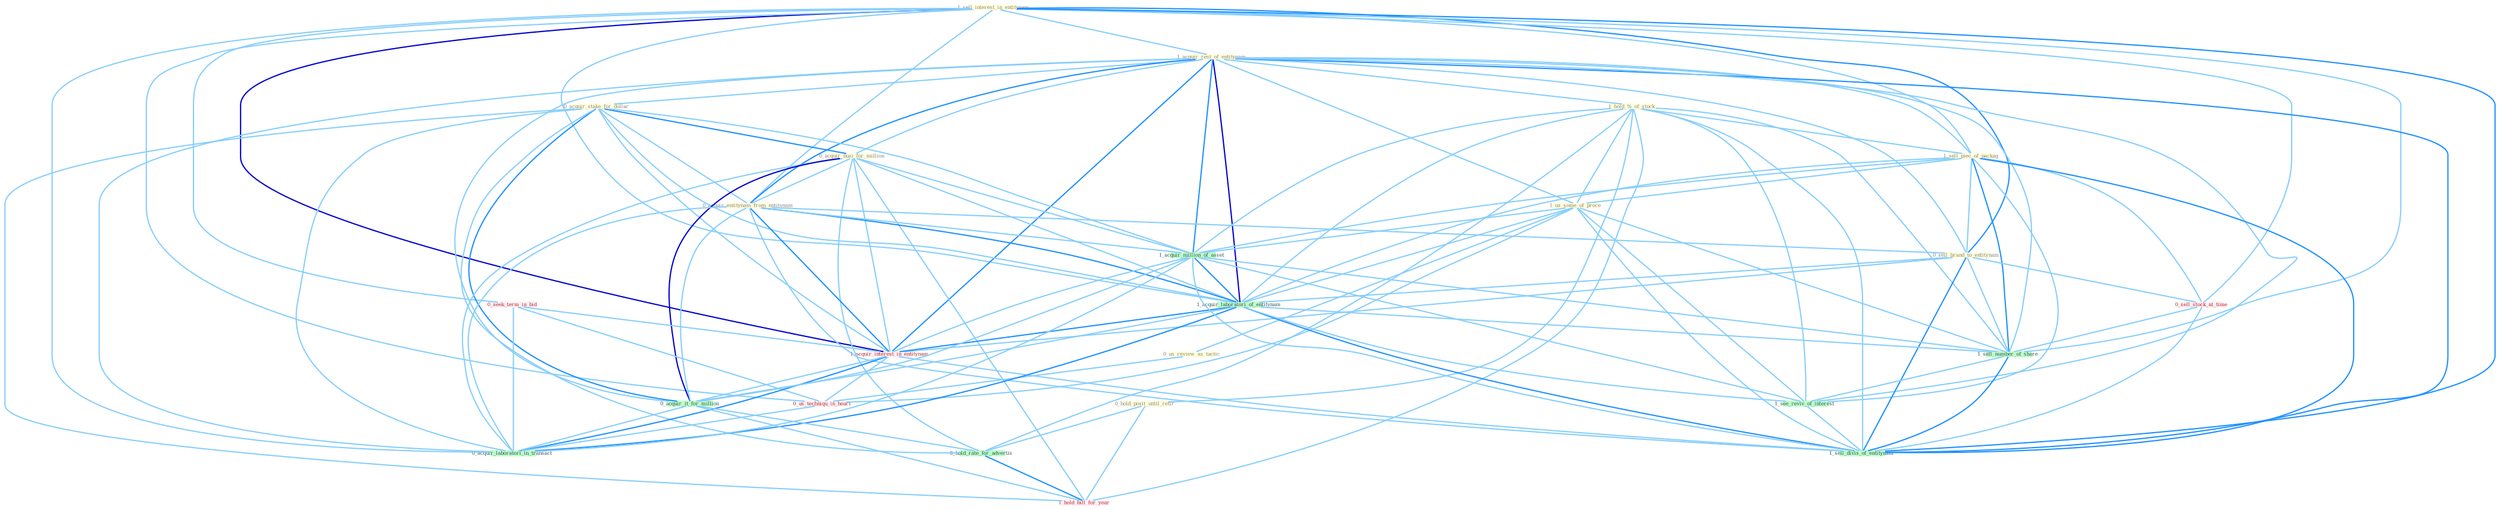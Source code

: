 Graph G{ 
    node
    [shape=polygon,style=filled,width=.5,height=.06,color="#BDFCC9",fixedsize=true,fontsize=4,
    fontcolor="#2f4f4f"];
    {node
    [color="#ffffe0", fontcolor="#8b7d6b"] "1_sell_interest_in_entitynam " "1_acquir_rest_of_entitynam " "0_acquir_stake_for_dollar " "0_acquir_busi_for_million " "0_acquir_entitynam_from_entitynam " "1_hold_%_of_stock " "0_hold_posit_until_retir " "1_sell_piec_of_packag " "0_sell_brand_to_entitynam " "1_us_some_of_proce " "0_us_review_as_tactic "}
{node [color="#fff0f5", fontcolor="#b22222"] "0_seek_term_in_bid " "1_acquir_interest_in_entitynam " "0_us_techniqu_in_heart " "0_sell_stock_at_time " "1_hold_bill_for_year "}
edge [color="#B0E2FF"];

	"1_sell_interest_in_entitynam " -- "1_acquir_rest_of_entitynam " [w="1", color="#87cefa" ];
	"1_sell_interest_in_entitynam " -- "0_acquir_entitynam_from_entitynam " [w="1", color="#87cefa" ];
	"1_sell_interest_in_entitynam " -- "1_sell_piec_of_packag " [w="1", color="#87cefa" ];
	"1_sell_interest_in_entitynam " -- "0_sell_brand_to_entitynam " [w="2", color="#1e90ff" , len=0.8];
	"1_sell_interest_in_entitynam " -- "1_acquir_laboratori_of_entitynam " [w="1", color="#87cefa" ];
	"1_sell_interest_in_entitynam " -- "0_seek_term_in_bid " [w="1", color="#87cefa" ];
	"1_sell_interest_in_entitynam " -- "1_acquir_interest_in_entitynam " [w="3", color="#0000cd" , len=0.6];
	"1_sell_interest_in_entitynam " -- "0_us_techniqu_in_heart " [w="1", color="#87cefa" ];
	"1_sell_interest_in_entitynam " -- "0_acquir_laboratori_in_transact " [w="1", color="#87cefa" ];
	"1_sell_interest_in_entitynam " -- "0_sell_stock_at_time " [w="1", color="#87cefa" ];
	"1_sell_interest_in_entitynam " -- "1_sell_number_of_share " [w="1", color="#87cefa" ];
	"1_sell_interest_in_entitynam " -- "1_sell_divis_of_entitynam " [w="2", color="#1e90ff" , len=0.8];
	"1_acquir_rest_of_entitynam " -- "0_acquir_stake_for_dollar " [w="1", color="#87cefa" ];
	"1_acquir_rest_of_entitynam " -- "0_acquir_busi_for_million " [w="1", color="#87cefa" ];
	"1_acquir_rest_of_entitynam " -- "0_acquir_entitynam_from_entitynam " [w="2", color="#1e90ff" , len=0.8];
	"1_acquir_rest_of_entitynam " -- "1_hold_%_of_stock " [w="1", color="#87cefa" ];
	"1_acquir_rest_of_entitynam " -- "1_sell_piec_of_packag " [w="1", color="#87cefa" ];
	"1_acquir_rest_of_entitynam " -- "0_sell_brand_to_entitynam " [w="1", color="#87cefa" ];
	"1_acquir_rest_of_entitynam " -- "1_us_some_of_proce " [w="1", color="#87cefa" ];
	"1_acquir_rest_of_entitynam " -- "1_acquir_million_of_asset " [w="2", color="#1e90ff" , len=0.8];
	"1_acquir_rest_of_entitynam " -- "1_acquir_laboratori_of_entitynam " [w="3", color="#0000cd" , len=0.6];
	"1_acquir_rest_of_entitynam " -- "1_acquir_interest_in_entitynam " [w="2", color="#1e90ff" , len=0.8];
	"1_acquir_rest_of_entitynam " -- "0_acquir_it_for_million " [w="1", color="#87cefa" ];
	"1_acquir_rest_of_entitynam " -- "0_acquir_laboratori_in_transact " [w="1", color="#87cefa" ];
	"1_acquir_rest_of_entitynam " -- "1_sell_number_of_share " [w="1", color="#87cefa" ];
	"1_acquir_rest_of_entitynam " -- "1_see_reviv_of_interest " [w="1", color="#87cefa" ];
	"1_acquir_rest_of_entitynam " -- "1_sell_divis_of_entitynam " [w="2", color="#1e90ff" , len=0.8];
	"0_acquir_stake_for_dollar " -- "0_acquir_busi_for_million " [w="2", color="#1e90ff" , len=0.8];
	"0_acquir_stake_for_dollar " -- "0_acquir_entitynam_from_entitynam " [w="1", color="#87cefa" ];
	"0_acquir_stake_for_dollar " -- "1_acquir_million_of_asset " [w="1", color="#87cefa" ];
	"0_acquir_stake_for_dollar " -- "1_acquir_laboratori_of_entitynam " [w="1", color="#87cefa" ];
	"0_acquir_stake_for_dollar " -- "1_acquir_interest_in_entitynam " [w="1", color="#87cefa" ];
	"0_acquir_stake_for_dollar " -- "0_acquir_it_for_million " [w="2", color="#1e90ff" , len=0.8];
	"0_acquir_stake_for_dollar " -- "0_hold_rate_for_advertis " [w="1", color="#87cefa" ];
	"0_acquir_stake_for_dollar " -- "0_acquir_laboratori_in_transact " [w="1", color="#87cefa" ];
	"0_acquir_stake_for_dollar " -- "1_hold_bill_for_year " [w="1", color="#87cefa" ];
	"0_acquir_busi_for_million " -- "0_acquir_entitynam_from_entitynam " [w="1", color="#87cefa" ];
	"0_acquir_busi_for_million " -- "1_acquir_million_of_asset " [w="1", color="#87cefa" ];
	"0_acquir_busi_for_million " -- "1_acquir_laboratori_of_entitynam " [w="1", color="#87cefa" ];
	"0_acquir_busi_for_million " -- "1_acquir_interest_in_entitynam " [w="1", color="#87cefa" ];
	"0_acquir_busi_for_million " -- "0_acquir_it_for_million " [w="3", color="#0000cd" , len=0.6];
	"0_acquir_busi_for_million " -- "0_hold_rate_for_advertis " [w="1", color="#87cefa" ];
	"0_acquir_busi_for_million " -- "0_acquir_laboratori_in_transact " [w="1", color="#87cefa" ];
	"0_acquir_busi_for_million " -- "1_hold_bill_for_year " [w="1", color="#87cefa" ];
	"0_acquir_entitynam_from_entitynam " -- "0_sell_brand_to_entitynam " [w="1", color="#87cefa" ];
	"0_acquir_entitynam_from_entitynam " -- "1_acquir_million_of_asset " [w="1", color="#87cefa" ];
	"0_acquir_entitynam_from_entitynam " -- "1_acquir_laboratori_of_entitynam " [w="2", color="#1e90ff" , len=0.8];
	"0_acquir_entitynam_from_entitynam " -- "1_acquir_interest_in_entitynam " [w="2", color="#1e90ff" , len=0.8];
	"0_acquir_entitynam_from_entitynam " -- "0_acquir_it_for_million " [w="1", color="#87cefa" ];
	"0_acquir_entitynam_from_entitynam " -- "0_acquir_laboratori_in_transact " [w="1", color="#87cefa" ];
	"0_acquir_entitynam_from_entitynam " -- "1_sell_divis_of_entitynam " [w="1", color="#87cefa" ];
	"1_hold_%_of_stock " -- "0_hold_posit_until_retir " [w="1", color="#87cefa" ];
	"1_hold_%_of_stock " -- "1_sell_piec_of_packag " [w="1", color="#87cefa" ];
	"1_hold_%_of_stock " -- "1_us_some_of_proce " [w="1", color="#87cefa" ];
	"1_hold_%_of_stock " -- "1_acquir_million_of_asset " [w="1", color="#87cefa" ];
	"1_hold_%_of_stock " -- "1_acquir_laboratori_of_entitynam " [w="1", color="#87cefa" ];
	"1_hold_%_of_stock " -- "0_hold_rate_for_advertis " [w="1", color="#87cefa" ];
	"1_hold_%_of_stock " -- "1_sell_number_of_share " [w="1", color="#87cefa" ];
	"1_hold_%_of_stock " -- "1_see_reviv_of_interest " [w="1", color="#87cefa" ];
	"1_hold_%_of_stock " -- "1_hold_bill_for_year " [w="1", color="#87cefa" ];
	"1_hold_%_of_stock " -- "1_sell_divis_of_entitynam " [w="1", color="#87cefa" ];
	"0_hold_posit_until_retir " -- "0_hold_rate_for_advertis " [w="1", color="#87cefa" ];
	"0_hold_posit_until_retir " -- "1_hold_bill_for_year " [w="1", color="#87cefa" ];
	"1_sell_piec_of_packag " -- "0_sell_brand_to_entitynam " [w="1", color="#87cefa" ];
	"1_sell_piec_of_packag " -- "1_us_some_of_proce " [w="1", color="#87cefa" ];
	"1_sell_piec_of_packag " -- "1_acquir_million_of_asset " [w="1", color="#87cefa" ];
	"1_sell_piec_of_packag " -- "1_acquir_laboratori_of_entitynam " [w="1", color="#87cefa" ];
	"1_sell_piec_of_packag " -- "0_sell_stock_at_time " [w="1", color="#87cefa" ];
	"1_sell_piec_of_packag " -- "1_sell_number_of_share " [w="2", color="#1e90ff" , len=0.8];
	"1_sell_piec_of_packag " -- "1_see_reviv_of_interest " [w="1", color="#87cefa" ];
	"1_sell_piec_of_packag " -- "1_sell_divis_of_entitynam " [w="2", color="#1e90ff" , len=0.8];
	"0_sell_brand_to_entitynam " -- "1_acquir_laboratori_of_entitynam " [w="1", color="#87cefa" ];
	"0_sell_brand_to_entitynam " -- "1_acquir_interest_in_entitynam " [w="1", color="#87cefa" ];
	"0_sell_brand_to_entitynam " -- "0_sell_stock_at_time " [w="1", color="#87cefa" ];
	"0_sell_brand_to_entitynam " -- "1_sell_number_of_share " [w="1", color="#87cefa" ];
	"0_sell_brand_to_entitynam " -- "1_sell_divis_of_entitynam " [w="2", color="#1e90ff" , len=0.8];
	"1_us_some_of_proce " -- "0_us_review_as_tactic " [w="1", color="#87cefa" ];
	"1_us_some_of_proce " -- "1_acquir_million_of_asset " [w="1", color="#87cefa" ];
	"1_us_some_of_proce " -- "1_acquir_laboratori_of_entitynam " [w="1", color="#87cefa" ];
	"1_us_some_of_proce " -- "0_us_techniqu_in_heart " [w="1", color="#87cefa" ];
	"1_us_some_of_proce " -- "1_sell_number_of_share " [w="1", color="#87cefa" ];
	"1_us_some_of_proce " -- "1_see_reviv_of_interest " [w="1", color="#87cefa" ];
	"1_us_some_of_proce " -- "1_sell_divis_of_entitynam " [w="1", color="#87cefa" ];
	"0_us_review_as_tactic " -- "0_us_techniqu_in_heart " [w="1", color="#87cefa" ];
	"1_acquir_million_of_asset " -- "1_acquir_laboratori_of_entitynam " [w="2", color="#1e90ff" , len=0.8];
	"1_acquir_million_of_asset " -- "1_acquir_interest_in_entitynam " [w="1", color="#87cefa" ];
	"1_acquir_million_of_asset " -- "0_acquir_it_for_million " [w="1", color="#87cefa" ];
	"1_acquir_million_of_asset " -- "0_acquir_laboratori_in_transact " [w="1", color="#87cefa" ];
	"1_acquir_million_of_asset " -- "1_sell_number_of_share " [w="1", color="#87cefa" ];
	"1_acquir_million_of_asset " -- "1_see_reviv_of_interest " [w="1", color="#87cefa" ];
	"1_acquir_million_of_asset " -- "1_sell_divis_of_entitynam " [w="1", color="#87cefa" ];
	"1_acquir_laboratori_of_entitynam " -- "1_acquir_interest_in_entitynam " [w="2", color="#1e90ff" , len=0.8];
	"1_acquir_laboratori_of_entitynam " -- "0_acquir_it_for_million " [w="1", color="#87cefa" ];
	"1_acquir_laboratori_of_entitynam " -- "0_acquir_laboratori_in_transact " [w="2", color="#1e90ff" , len=0.8];
	"1_acquir_laboratori_of_entitynam " -- "1_sell_number_of_share " [w="1", color="#87cefa" ];
	"1_acquir_laboratori_of_entitynam " -- "1_see_reviv_of_interest " [w="1", color="#87cefa" ];
	"1_acquir_laboratori_of_entitynam " -- "1_sell_divis_of_entitynam " [w="2", color="#1e90ff" , len=0.8];
	"0_seek_term_in_bid " -- "1_acquir_interest_in_entitynam " [w="1", color="#87cefa" ];
	"0_seek_term_in_bid " -- "0_us_techniqu_in_heart " [w="1", color="#87cefa" ];
	"0_seek_term_in_bid " -- "0_acquir_laboratori_in_transact " [w="1", color="#87cefa" ];
	"1_acquir_interest_in_entitynam " -- "0_us_techniqu_in_heart " [w="1", color="#87cefa" ];
	"1_acquir_interest_in_entitynam " -- "0_acquir_it_for_million " [w="1", color="#87cefa" ];
	"1_acquir_interest_in_entitynam " -- "0_acquir_laboratori_in_transact " [w="2", color="#1e90ff" , len=0.8];
	"1_acquir_interest_in_entitynam " -- "1_sell_divis_of_entitynam " [w="1", color="#87cefa" ];
	"0_us_techniqu_in_heart " -- "0_acquir_laboratori_in_transact " [w="1", color="#87cefa" ];
	"0_acquir_it_for_million " -- "0_hold_rate_for_advertis " [w="1", color="#87cefa" ];
	"0_acquir_it_for_million " -- "0_acquir_laboratori_in_transact " [w="1", color="#87cefa" ];
	"0_acquir_it_for_million " -- "1_hold_bill_for_year " [w="1", color="#87cefa" ];
	"0_hold_rate_for_advertis " -- "1_hold_bill_for_year " [w="2", color="#1e90ff" , len=0.8];
	"0_sell_stock_at_time " -- "1_sell_number_of_share " [w="1", color="#87cefa" ];
	"0_sell_stock_at_time " -- "1_sell_divis_of_entitynam " [w="1", color="#87cefa" ];
	"1_sell_number_of_share " -- "1_see_reviv_of_interest " [w="1", color="#87cefa" ];
	"1_sell_number_of_share " -- "1_sell_divis_of_entitynam " [w="2", color="#1e90ff" , len=0.8];
	"1_see_reviv_of_interest " -- "1_sell_divis_of_entitynam " [w="1", color="#87cefa" ];
}